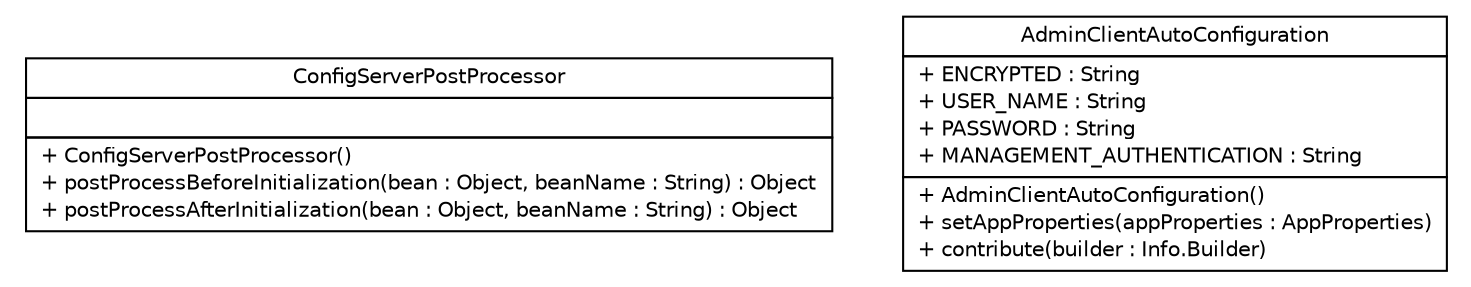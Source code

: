 #!/usr/local/bin/dot
#
# Class diagram 
# Generated by UMLGraph version R5_6-24-gf6e263 (http://www.umlgraph.org/)
#

digraph G {
	edge [fontname="Helvetica",fontsize=10,labelfontname="Helvetica",labelfontsize=10];
	node [fontname="Helvetica",fontsize=10,shape=plaintext];
	nodesep=0.25;
	ranksep=0.5;
	// com.yirendai.oss.lib.adminclient.starter.ConfigServerPostProcessor
	c0 [label=<<table title="com.yirendai.oss.lib.adminclient.starter.ConfigServerPostProcessor" border="0" cellborder="1" cellspacing="0" cellpadding="2" port="p" href="./ConfigServerPostProcessor.html">
		<tr><td><table border="0" cellspacing="0" cellpadding="1">
<tr><td align="center" balign="center"> ConfigServerPostProcessor </td></tr>
		</table></td></tr>
		<tr><td><table border="0" cellspacing="0" cellpadding="1">
<tr><td align="left" balign="left">  </td></tr>
		</table></td></tr>
		<tr><td><table border="0" cellspacing="0" cellpadding="1">
<tr><td align="left" balign="left"> + ConfigServerPostProcessor() </td></tr>
<tr><td align="left" balign="left"> + postProcessBeforeInitialization(bean : Object, beanName : String) : Object </td></tr>
<tr><td align="left" balign="left"> + postProcessAfterInitialization(bean : Object, beanName : String) : Object </td></tr>
		</table></td></tr>
		</table>>, URL="./ConfigServerPostProcessor.html", fontname="Helvetica", fontcolor="black", fontsize=10.0];
	// com.yirendai.oss.lib.adminclient.starter.AdminClientAutoConfiguration
	c1 [label=<<table title="com.yirendai.oss.lib.adminclient.starter.AdminClientAutoConfiguration" border="0" cellborder="1" cellspacing="0" cellpadding="2" port="p" href="./AdminClientAutoConfiguration.html">
		<tr><td><table border="0" cellspacing="0" cellpadding="1">
<tr><td align="center" balign="center"> AdminClientAutoConfiguration </td></tr>
		</table></td></tr>
		<tr><td><table border="0" cellspacing="0" cellpadding="1">
<tr><td align="left" balign="left"> + ENCRYPTED : String </td></tr>
<tr><td align="left" balign="left"> + USER_NAME : String </td></tr>
<tr><td align="left" balign="left"> + PASSWORD : String </td></tr>
<tr><td align="left" balign="left"> + MANAGEMENT_AUTHENTICATION : String </td></tr>
		</table></td></tr>
		<tr><td><table border="0" cellspacing="0" cellpadding="1">
<tr><td align="left" balign="left"> + AdminClientAutoConfiguration() </td></tr>
<tr><td align="left" balign="left"> + setAppProperties(appProperties : AppProperties) </td></tr>
<tr><td align="left" balign="left"> + contribute(builder : Info.Builder) </td></tr>
		</table></td></tr>
		</table>>, URL="./AdminClientAutoConfiguration.html", fontname="Helvetica", fontcolor="black", fontsize=10.0];
}

